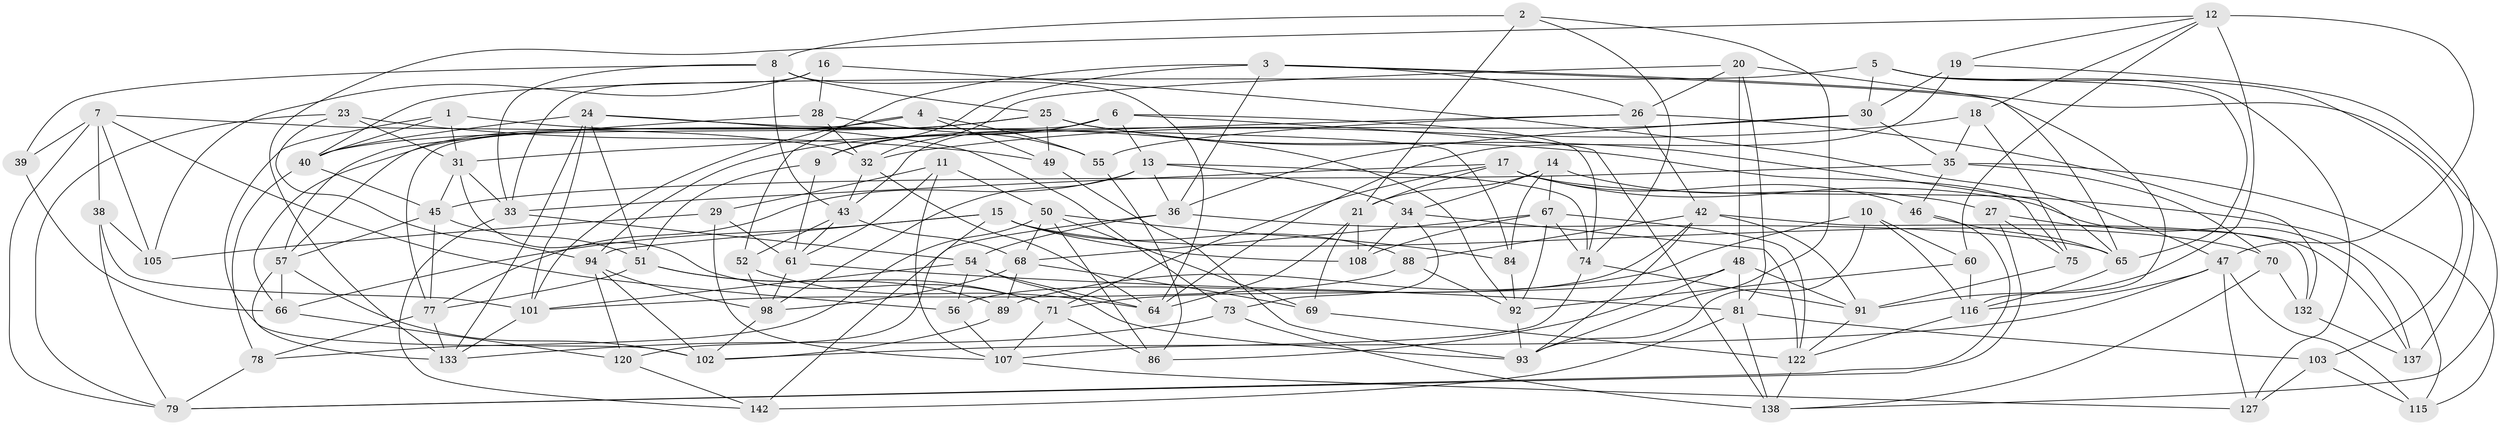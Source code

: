 // Generated by graph-tools (version 1.1) at 2025/52/02/27/25 19:52:34]
// undirected, 94 vertices, 239 edges
graph export_dot {
graph [start="1"]
  node [color=gray90,style=filled];
  1;
  2;
  3 [super="+59"];
  4;
  5 [super="+58"];
  6 [super="+44"];
  7 [super="+22"];
  8 [super="+147"];
  9;
  10;
  11;
  12 [super="+139"];
  13 [super="+76"];
  14 [super="+131"];
  15 [super="+72"];
  16;
  17 [super="+113"];
  18;
  19;
  20 [super="+124"];
  21 [super="+62"];
  23;
  24 [super="+99"];
  25 [super="+110"];
  26 [super="+87"];
  27;
  28;
  29;
  30 [super="+37"];
  31 [super="+83"];
  32 [super="+41"];
  33 [super="+104"];
  34 [super="+125"];
  35 [super="+111"];
  36 [super="+145"];
  38;
  39;
  40 [super="+53"];
  42 [super="+119"];
  43 [super="+63"];
  45 [super="+85"];
  46;
  47 [super="+118"];
  48 [super="+80"];
  49;
  50 [super="+82"];
  51 [super="+112"];
  52;
  54 [super="+117"];
  55;
  56;
  57 [super="+106"];
  60;
  61 [super="+140"];
  64 [super="+95"];
  65 [super="+90"];
  66 [super="+100"];
  67 [super="+149"];
  68 [super="+109"];
  69;
  70;
  71 [super="+97"];
  73;
  74 [super="+136"];
  75;
  77 [super="+96"];
  78;
  79 [super="+121"];
  81 [super="+141"];
  84;
  86;
  88;
  89;
  91 [super="+130"];
  92 [super="+129"];
  93 [super="+114"];
  94 [super="+135"];
  98 [super="+134"];
  101 [super="+146"];
  102 [super="+123"];
  103;
  105;
  107 [super="+126"];
  108;
  115;
  116 [super="+148"];
  120;
  122 [super="+128"];
  127;
  132;
  133 [super="+144"];
  137;
  138 [super="+143"];
  142;
  1 -- 40;
  1 -- 102;
  1 -- 92;
  1 -- 31;
  2 -- 21;
  2 -- 74;
  2 -- 8;
  2 -- 93;
  3 -- 52;
  3 -- 9;
  3 -- 138;
  3 -- 26;
  3 -- 116;
  3 -- 36;
  4 -- 55;
  4 -- 49;
  4 -- 101;
  4 -- 57;
  5 -- 127;
  5 -- 103;
  5 -- 30 [weight=2];
  5 -- 40;
  5 -- 65;
  6 -- 9;
  6 -- 74;
  6 -- 138;
  6 -- 77;
  6 -- 43;
  6 -- 13;
  7 -- 38;
  7 -- 105;
  7 -- 39;
  7 -- 56;
  7 -- 79;
  7 -- 32;
  8 -- 39;
  8 -- 64;
  8 -- 33;
  8 -- 25;
  8 -- 43;
  9 -- 61;
  9 -- 51;
  10 -- 89;
  10 -- 60;
  10 -- 93;
  10 -- 116;
  11 -- 107;
  11 -- 29;
  11 -- 50;
  11 -- 61;
  12 -- 19;
  12 -- 133;
  12 -- 47;
  12 -- 18;
  12 -- 91;
  12 -- 60;
  13 -- 74;
  13 -- 34;
  13 -- 77;
  13 -- 98;
  13 -- 36;
  14 -- 84;
  14 -- 34 [weight=2];
  14 -- 67;
  14 -- 27;
  14 -- 21;
  15 -- 94;
  15 -- 142;
  15 -- 66;
  15 -- 88;
  15 -- 108;
  15 -- 70;
  16 -- 33;
  16 -- 105;
  16 -- 28;
  16 -- 47;
  17 -- 21;
  17 -- 115;
  17 -- 137;
  17 -- 46;
  17 -- 33;
  17 -- 71;
  18 -- 75;
  18 -- 32;
  18 -- 35;
  19 -- 64;
  19 -- 137;
  19 -- 30;
  20 -- 26;
  20 -- 81;
  20 -- 48 [weight=2];
  20 -- 65;
  20 -- 32;
  21 -- 69;
  21 -- 64;
  21 -- 108;
  23 -- 49;
  23 -- 79;
  23 -- 31;
  23 -- 94;
  24 -- 84;
  24 -- 73;
  24 -- 40;
  24 -- 101;
  24 -- 133;
  24 -- 51;
  25 -- 40;
  25 -- 65;
  25 -- 66;
  25 -- 75;
  25 -- 49;
  26 -- 55;
  26 -- 42;
  26 -- 132;
  26 -- 31;
  27 -- 137;
  27 -- 75;
  27 -- 79;
  28 -- 57;
  28 -- 55;
  28 -- 32;
  29 -- 105;
  29 -- 61;
  29 -- 107;
  30 -- 36;
  30 -- 94;
  30 -- 35;
  31 -- 71;
  31 -- 33;
  31 -- 45;
  32 -- 64;
  32 -- 43;
  33 -- 142;
  33 -- 54;
  34 -- 73;
  34 -- 108;
  34 -- 122;
  35 -- 45;
  35 -- 70;
  35 -- 46;
  35 -- 115;
  36 -- 120;
  36 -- 54;
  36 -- 65;
  38 -- 105;
  38 -- 79;
  38 -- 101;
  39 -- 66 [weight=2];
  40 -- 45;
  40 -- 78;
  42 -- 93;
  42 -- 132;
  42 -- 56;
  42 -- 91;
  42 -- 88;
  43 -- 61;
  43 -- 52;
  43 -- 68;
  45 -- 51;
  45 -- 57;
  45 -- 77;
  46 -- 79;
  46 -- 65;
  47 -- 127;
  47 -- 115;
  47 -- 116;
  47 -- 102;
  48 -- 86;
  48 -- 91;
  48 -- 81;
  48 -- 71;
  49 -- 93;
  50 -- 78;
  50 -- 68;
  50 -- 84;
  50 -- 69;
  50 -- 86;
  51 -- 71;
  51 -- 89;
  51 -- 77;
  52 -- 64;
  52 -- 98;
  54 -- 56;
  54 -- 64;
  54 -- 93;
  54 -- 101;
  55 -- 86;
  56 -- 107;
  57 -- 133;
  57 -- 66;
  57 -- 102;
  60 -- 116;
  60 -- 92;
  61 -- 98;
  61 -- 81;
  65 -- 116;
  66 -- 120;
  67 -- 108;
  67 -- 74;
  67 -- 68;
  67 -- 92;
  67 -- 122;
  68 -- 89;
  68 -- 98;
  68 -- 69;
  69 -- 122;
  70 -- 138;
  70 -- 132;
  71 -- 86;
  71 -- 107;
  73 -- 133;
  73 -- 138;
  74 -- 91;
  74 -- 107;
  75 -- 91;
  77 -- 133;
  77 -- 78;
  78 -- 79;
  81 -- 138;
  81 -- 142;
  81 -- 103;
  84 -- 92;
  88 -- 92;
  88 -- 101;
  89 -- 102;
  91 -- 122;
  92 -- 93;
  94 -- 120;
  94 -- 98;
  94 -- 102;
  98 -- 102;
  101 -- 133;
  103 -- 115;
  103 -- 127;
  107 -- 127;
  116 -- 122;
  120 -- 142;
  122 -- 138;
  132 -- 137;
}
